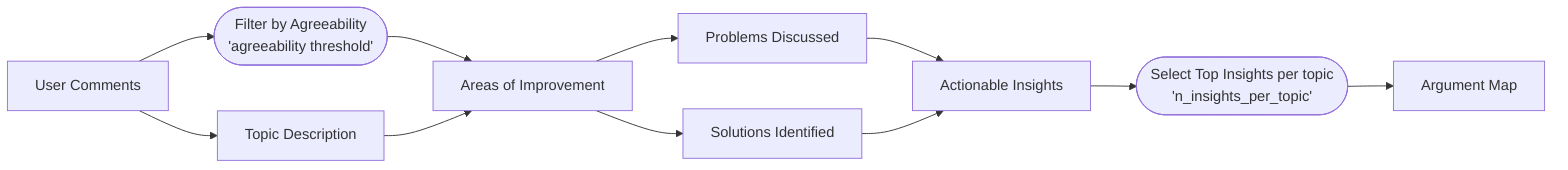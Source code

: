 flowchart LR
    topic[Topic Description]
    comments[User Comments]
    areas[Areas of Improvement]
    agreeability([Filter by Agreeability \n 'agreeability threshold'])
    problems[Problems Discussed]
    solutions[Solutions Identified]
    arguments[Actionable Insights]
    selectTop([Select Top Insights per topic \n 'n_insights_per_topic'])
    report[Argument Map]
    comments --> agreeability & topic --> areas --> problems & solutions --> arguments
    arguments --> selectTop --> report